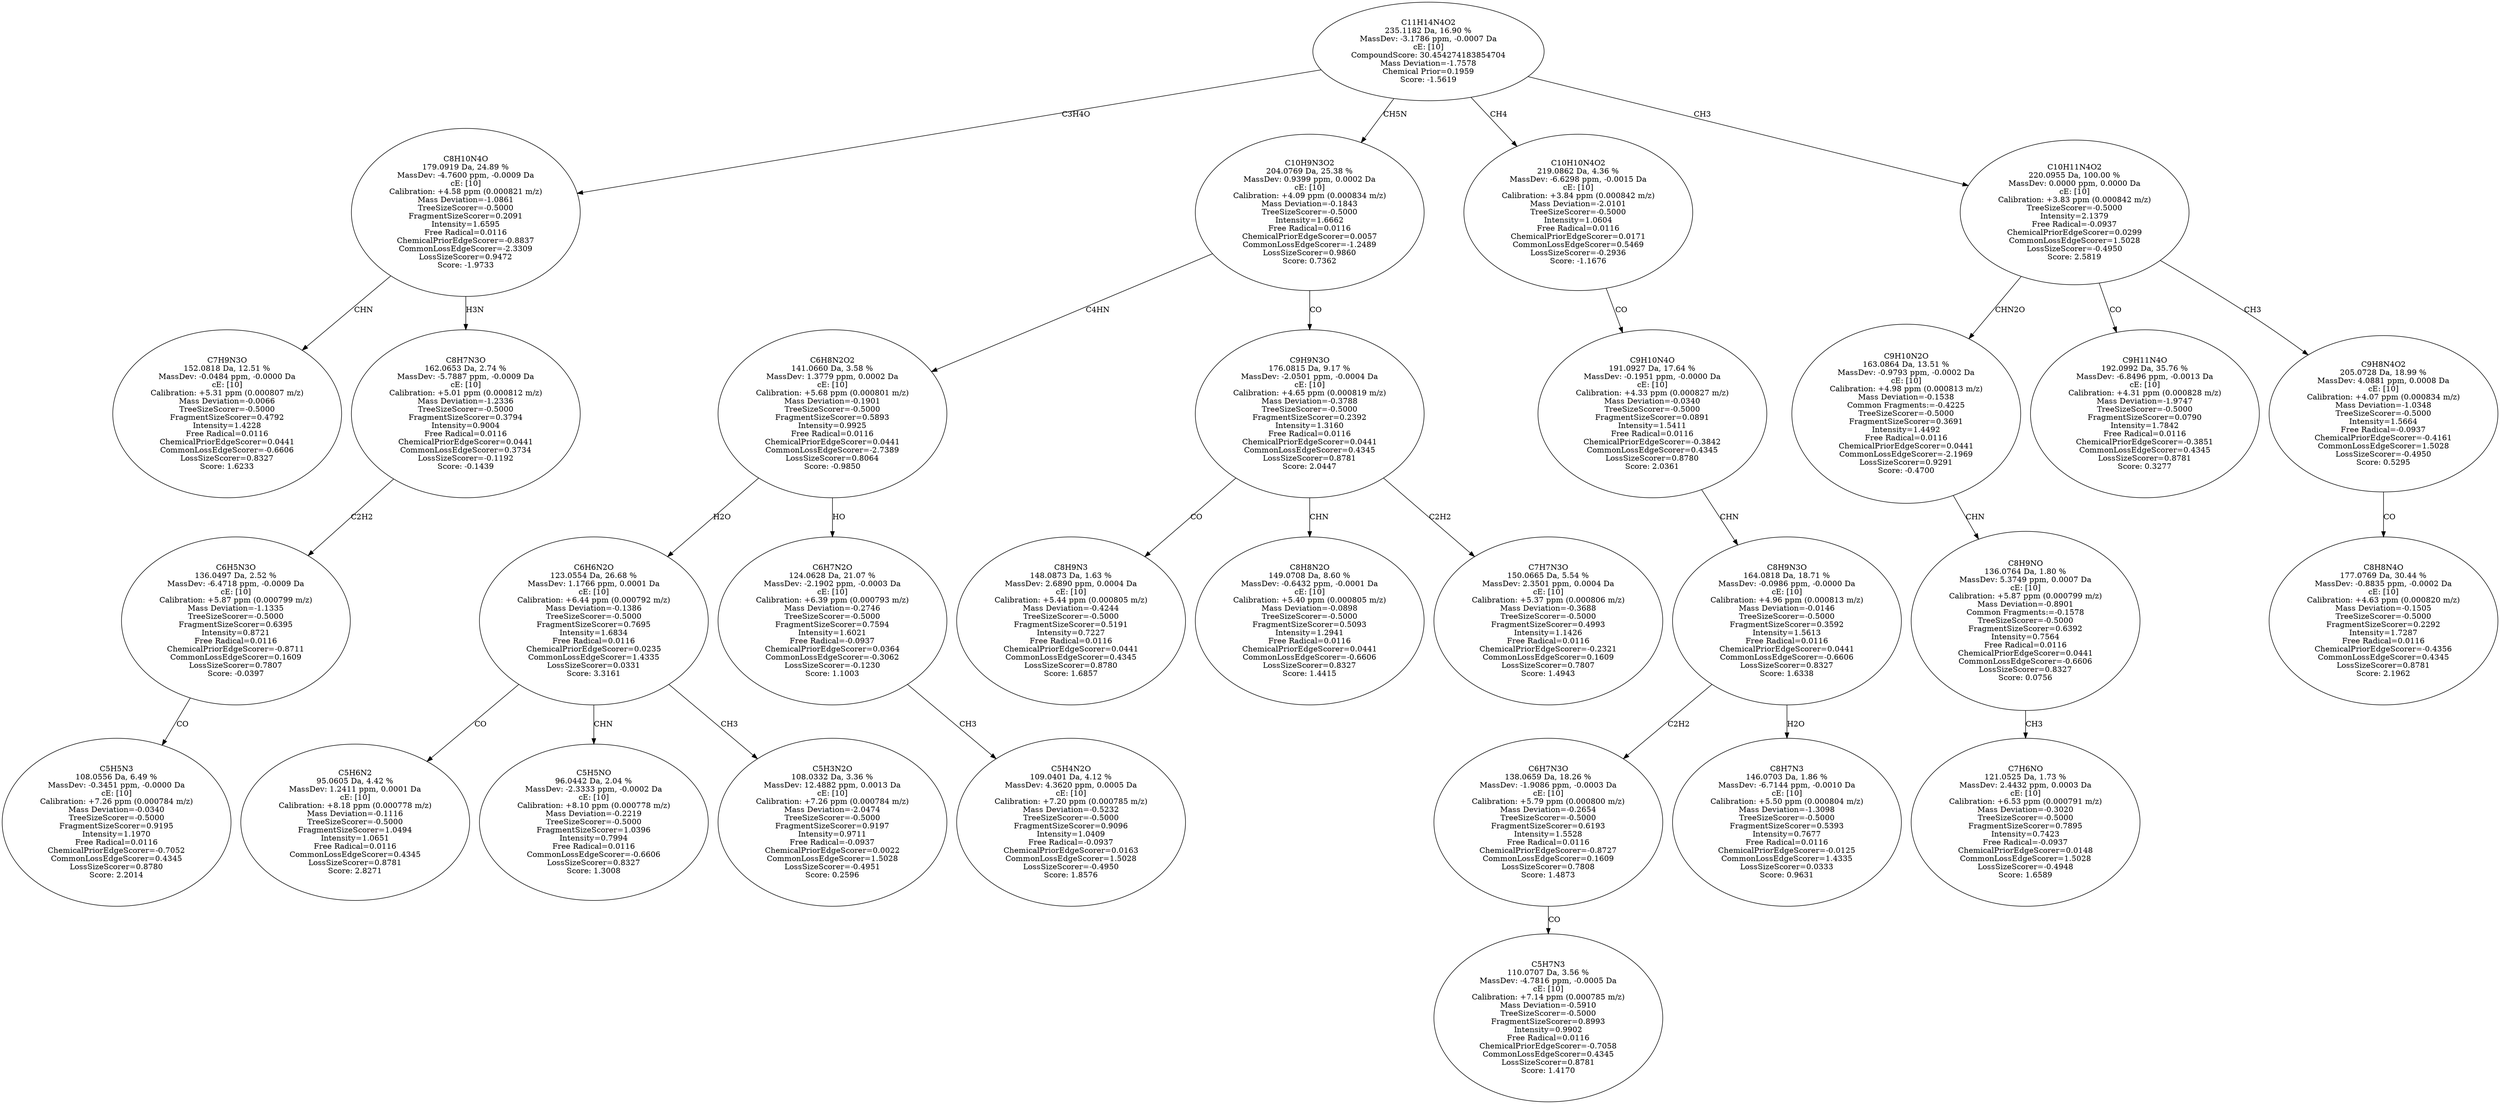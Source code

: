 strict digraph {
v1 [label="C7H9N3O\n152.0818 Da, 12.51 %\nMassDev: -0.0484 ppm, -0.0000 Da\ncE: [10]\nCalibration: +5.31 ppm (0.000807 m/z)\nMass Deviation=-0.0066\nTreeSizeScorer=-0.5000\nFragmentSizeScorer=0.4792\nIntensity=1.4228\nFree Radical=0.0116\nChemicalPriorEdgeScorer=0.0441\nCommonLossEdgeScorer=-0.6606\nLossSizeScorer=0.8327\nScore: 1.6233"];
v2 [label="C5H5N3\n108.0556 Da, 6.49 %\nMassDev: -0.3451 ppm, -0.0000 Da\ncE: [10]\nCalibration: +7.26 ppm (0.000784 m/z)\nMass Deviation=-0.0340\nTreeSizeScorer=-0.5000\nFragmentSizeScorer=0.9195\nIntensity=1.1970\nFree Radical=0.0116\nChemicalPriorEdgeScorer=-0.7052\nCommonLossEdgeScorer=0.4345\nLossSizeScorer=0.8780\nScore: 2.2014"];
v3 [label="C6H5N3O\n136.0497 Da, 2.52 %\nMassDev: -6.4718 ppm, -0.0009 Da\ncE: [10]\nCalibration: +5.87 ppm (0.000799 m/z)\nMass Deviation=-1.1335\nTreeSizeScorer=-0.5000\nFragmentSizeScorer=0.6395\nIntensity=0.8721\nFree Radical=0.0116\nChemicalPriorEdgeScorer=-0.8711\nCommonLossEdgeScorer=0.1609\nLossSizeScorer=0.7807\nScore: -0.0397"];
v4 [label="C8H7N3O\n162.0653 Da, 2.74 %\nMassDev: -5.7887 ppm, -0.0009 Da\ncE: [10]\nCalibration: +5.01 ppm (0.000812 m/z)\nMass Deviation=-1.2336\nTreeSizeScorer=-0.5000\nFragmentSizeScorer=0.3794\nIntensity=0.9004\nFree Radical=0.0116\nChemicalPriorEdgeScorer=0.0441\nCommonLossEdgeScorer=0.3734\nLossSizeScorer=-0.1192\nScore: -0.1439"];
v5 [label="C8H10N4O\n179.0919 Da, 24.89 %\nMassDev: -4.7600 ppm, -0.0009 Da\ncE: [10]\nCalibration: +4.58 ppm (0.000821 m/z)\nMass Deviation=-1.0861\nTreeSizeScorer=-0.5000\nFragmentSizeScorer=0.2091\nIntensity=1.6595\nFree Radical=0.0116\nChemicalPriorEdgeScorer=-0.8837\nCommonLossEdgeScorer=-2.3309\nLossSizeScorer=0.9472\nScore: -1.9733"];
v6 [label="C5H6N2\n95.0605 Da, 4.42 %\nMassDev: 1.2411 ppm, 0.0001 Da\ncE: [10]\nCalibration: +8.18 ppm (0.000778 m/z)\nMass Deviation=-0.1116\nTreeSizeScorer=-0.5000\nFragmentSizeScorer=1.0494\nIntensity=1.0651\nFree Radical=0.0116\nCommonLossEdgeScorer=0.4345\nLossSizeScorer=0.8781\nScore: 2.8271"];
v7 [label="C5H5NO\n96.0442 Da, 2.04 %\nMassDev: -2.3333 ppm, -0.0002 Da\ncE: [10]\nCalibration: +8.10 ppm (0.000778 m/z)\nMass Deviation=-0.2219\nTreeSizeScorer=-0.5000\nFragmentSizeScorer=1.0396\nIntensity=0.7994\nFree Radical=0.0116\nCommonLossEdgeScorer=-0.6606\nLossSizeScorer=0.8327\nScore: 1.3008"];
v8 [label="C5H3N2O\n108.0332 Da, 3.36 %\nMassDev: 12.4882 ppm, 0.0013 Da\ncE: [10]\nCalibration: +7.26 ppm (0.000784 m/z)\nMass Deviation=-2.0474\nTreeSizeScorer=-0.5000\nFragmentSizeScorer=0.9197\nIntensity=0.9711\nFree Radical=-0.0937\nChemicalPriorEdgeScorer=0.0022\nCommonLossEdgeScorer=1.5028\nLossSizeScorer=-0.4951\nScore: 0.2596"];
v9 [label="C6H6N2O\n123.0554 Da, 26.68 %\nMassDev: 1.1766 ppm, 0.0001 Da\ncE: [10]\nCalibration: +6.44 ppm (0.000792 m/z)\nMass Deviation=-0.1386\nTreeSizeScorer=-0.5000\nFragmentSizeScorer=0.7695\nIntensity=1.6834\nFree Radical=0.0116\nChemicalPriorEdgeScorer=0.0235\nCommonLossEdgeScorer=1.4335\nLossSizeScorer=0.0331\nScore: 3.3161"];
v10 [label="C5H4N2O\n109.0401 Da, 4.12 %\nMassDev: 4.3620 ppm, 0.0005 Da\ncE: [10]\nCalibration: +7.20 ppm (0.000785 m/z)\nMass Deviation=-0.5232\nTreeSizeScorer=-0.5000\nFragmentSizeScorer=0.9096\nIntensity=1.0409\nFree Radical=-0.0937\nChemicalPriorEdgeScorer=0.0163\nCommonLossEdgeScorer=1.5028\nLossSizeScorer=-0.4950\nScore: 1.8576"];
v11 [label="C6H7N2O\n124.0628 Da, 21.07 %\nMassDev: -2.1902 ppm, -0.0003 Da\ncE: [10]\nCalibration: +6.39 ppm (0.000793 m/z)\nMass Deviation=-0.2746\nTreeSizeScorer=-0.5000\nFragmentSizeScorer=0.7594\nIntensity=1.6021\nFree Radical=-0.0937\nChemicalPriorEdgeScorer=0.0364\nCommonLossEdgeScorer=-0.3062\nLossSizeScorer=-0.1230\nScore: 1.1003"];
v12 [label="C6H8N2O2\n141.0660 Da, 3.58 %\nMassDev: 1.3779 ppm, 0.0002 Da\ncE: [10]\nCalibration: +5.68 ppm (0.000801 m/z)\nMass Deviation=-0.1901\nTreeSizeScorer=-0.5000\nFragmentSizeScorer=0.5893\nIntensity=0.9925\nFree Radical=0.0116\nChemicalPriorEdgeScorer=0.0441\nCommonLossEdgeScorer=-2.7389\nLossSizeScorer=0.8064\nScore: -0.9850"];
v13 [label="C8H9N3\n148.0873 Da, 1.63 %\nMassDev: 2.6890 ppm, 0.0004 Da\ncE: [10]\nCalibration: +5.44 ppm (0.000805 m/z)\nMass Deviation=-0.4244\nTreeSizeScorer=-0.5000\nFragmentSizeScorer=0.5191\nIntensity=0.7227\nFree Radical=0.0116\nChemicalPriorEdgeScorer=0.0441\nCommonLossEdgeScorer=0.4345\nLossSizeScorer=0.8780\nScore: 1.6857"];
v14 [label="C8H8N2O\n149.0708 Da, 8.60 %\nMassDev: -0.6432 ppm, -0.0001 Da\ncE: [10]\nCalibration: +5.40 ppm (0.000805 m/z)\nMass Deviation=-0.0898\nTreeSizeScorer=-0.5000\nFragmentSizeScorer=0.5093\nIntensity=1.2941\nFree Radical=0.0116\nChemicalPriorEdgeScorer=0.0441\nCommonLossEdgeScorer=-0.6606\nLossSizeScorer=0.8327\nScore: 1.4415"];
v15 [label="C7H7N3O\n150.0665 Da, 5.54 %\nMassDev: 2.3501 ppm, 0.0004 Da\ncE: [10]\nCalibration: +5.37 ppm (0.000806 m/z)\nMass Deviation=-0.3688\nTreeSizeScorer=-0.5000\nFragmentSizeScorer=0.4993\nIntensity=1.1426\nFree Radical=0.0116\nChemicalPriorEdgeScorer=-0.2321\nCommonLossEdgeScorer=0.1609\nLossSizeScorer=0.7807\nScore: 1.4943"];
v16 [label="C9H9N3O\n176.0815 Da, 9.17 %\nMassDev: -2.0501 ppm, -0.0004 Da\ncE: [10]\nCalibration: +4.65 ppm (0.000819 m/z)\nMass Deviation=-0.3788\nTreeSizeScorer=-0.5000\nFragmentSizeScorer=0.2392\nIntensity=1.3160\nFree Radical=0.0116\nChemicalPriorEdgeScorer=0.0441\nCommonLossEdgeScorer=0.4345\nLossSizeScorer=0.8781\nScore: 2.0447"];
v17 [label="C10H9N3O2\n204.0769 Da, 25.38 %\nMassDev: 0.9399 ppm, 0.0002 Da\ncE: [10]\nCalibration: +4.09 ppm (0.000834 m/z)\nMass Deviation=-0.1843\nTreeSizeScorer=-0.5000\nIntensity=1.6662\nFree Radical=0.0116\nChemicalPriorEdgeScorer=0.0057\nCommonLossEdgeScorer=-1.2489\nLossSizeScorer=0.9860\nScore: 0.7362"];
v18 [label="C5H7N3\n110.0707 Da, 3.56 %\nMassDev: -4.7816 ppm, -0.0005 Da\ncE: [10]\nCalibration: +7.14 ppm (0.000785 m/z)\nMass Deviation=-0.5910\nTreeSizeScorer=-0.5000\nFragmentSizeScorer=0.8993\nIntensity=0.9902\nFree Radical=0.0116\nChemicalPriorEdgeScorer=-0.7058\nCommonLossEdgeScorer=0.4345\nLossSizeScorer=0.8781\nScore: 1.4170"];
v19 [label="C6H7N3O\n138.0659 Da, 18.26 %\nMassDev: -1.9086 ppm, -0.0003 Da\ncE: [10]\nCalibration: +5.79 ppm (0.000800 m/z)\nMass Deviation=-0.2654\nTreeSizeScorer=-0.5000\nFragmentSizeScorer=0.6193\nIntensity=1.5528\nFree Radical=0.0116\nChemicalPriorEdgeScorer=-0.8727\nCommonLossEdgeScorer=0.1609\nLossSizeScorer=0.7808\nScore: 1.4873"];
v20 [label="C8H7N3\n146.0703 Da, 1.86 %\nMassDev: -6.7144 ppm, -0.0010 Da\ncE: [10]\nCalibration: +5.50 ppm (0.000804 m/z)\nMass Deviation=-1.3098\nTreeSizeScorer=-0.5000\nFragmentSizeScorer=0.5393\nIntensity=0.7677\nFree Radical=0.0116\nChemicalPriorEdgeScorer=-0.0125\nCommonLossEdgeScorer=1.4335\nLossSizeScorer=0.0333\nScore: 0.9631"];
v21 [label="C8H9N3O\n164.0818 Da, 18.71 %\nMassDev: -0.0986 ppm, -0.0000 Da\ncE: [10]\nCalibration: +4.96 ppm (0.000813 m/z)\nMass Deviation=-0.0146\nTreeSizeScorer=-0.5000\nFragmentSizeScorer=0.3592\nIntensity=1.5613\nFree Radical=0.0116\nChemicalPriorEdgeScorer=0.0441\nCommonLossEdgeScorer=-0.6606\nLossSizeScorer=0.8327\nScore: 1.6338"];
v22 [label="C9H10N4O\n191.0927 Da, 17.64 %\nMassDev: -0.1951 ppm, -0.0000 Da\ncE: [10]\nCalibration: +4.33 ppm (0.000827 m/z)\nMass Deviation=-0.0340\nTreeSizeScorer=-0.5000\nFragmentSizeScorer=0.0891\nIntensity=1.5411\nFree Radical=0.0116\nChemicalPriorEdgeScorer=-0.3842\nCommonLossEdgeScorer=0.4345\nLossSizeScorer=0.8780\nScore: 2.0361"];
v23 [label="C10H10N4O2\n219.0862 Da, 4.36 %\nMassDev: -6.6298 ppm, -0.0015 Da\ncE: [10]\nCalibration: +3.84 ppm (0.000842 m/z)\nMass Deviation=-2.0101\nTreeSizeScorer=-0.5000\nIntensity=1.0604\nFree Radical=0.0116\nChemicalPriorEdgeScorer=0.0171\nCommonLossEdgeScorer=0.5469\nLossSizeScorer=-0.2936\nScore: -1.1676"];
v24 [label="C7H6NO\n121.0525 Da, 1.73 %\nMassDev: 2.4432 ppm, 0.0003 Da\ncE: [10]\nCalibration: +6.53 ppm (0.000791 m/z)\nMass Deviation=-0.3020\nTreeSizeScorer=-0.5000\nFragmentSizeScorer=0.7895\nIntensity=0.7423\nFree Radical=-0.0937\nChemicalPriorEdgeScorer=0.0148\nCommonLossEdgeScorer=1.5028\nLossSizeScorer=-0.4948\nScore: 1.6589"];
v25 [label="C8H9NO\n136.0764 Da, 1.80 %\nMassDev: 5.3749 ppm, 0.0007 Da\ncE: [10]\nCalibration: +5.87 ppm (0.000799 m/z)\nMass Deviation=-0.8901\nCommon Fragments:=-0.1578\nTreeSizeScorer=-0.5000\nFragmentSizeScorer=0.6392\nIntensity=0.7564\nFree Radical=0.0116\nChemicalPriorEdgeScorer=0.0441\nCommonLossEdgeScorer=-0.6606\nLossSizeScorer=0.8327\nScore: 0.0756"];
v26 [label="C9H10N2O\n163.0864 Da, 13.51 %\nMassDev: -0.9793 ppm, -0.0002 Da\ncE: [10]\nCalibration: +4.98 ppm (0.000813 m/z)\nMass Deviation=-0.1538\nCommon Fragments:=-0.4225\nTreeSizeScorer=-0.5000\nFragmentSizeScorer=0.3691\nIntensity=1.4492\nFree Radical=0.0116\nChemicalPriorEdgeScorer=0.0441\nCommonLossEdgeScorer=-2.1969\nLossSizeScorer=0.9291\nScore: -0.4700"];
v27 [label="C9H11N4O\n192.0992 Da, 35.76 %\nMassDev: -6.8496 ppm, -0.0013 Da\ncE: [10]\nCalibration: +4.31 ppm (0.000828 m/z)\nMass Deviation=-1.9747\nTreeSizeScorer=-0.5000\nFragmentSizeScorer=0.0790\nIntensity=1.7842\nFree Radical=0.0116\nChemicalPriorEdgeScorer=-0.3851\nCommonLossEdgeScorer=0.4345\nLossSizeScorer=0.8781\nScore: 0.3277"];
v28 [label="C8H8N4O\n177.0769 Da, 30.44 %\nMassDev: -0.8835 ppm, -0.0002 Da\ncE: [10]\nCalibration: +4.63 ppm (0.000820 m/z)\nMass Deviation=-0.1505\nTreeSizeScorer=-0.5000\nFragmentSizeScorer=0.2292\nIntensity=1.7287\nFree Radical=0.0116\nChemicalPriorEdgeScorer=-0.4356\nCommonLossEdgeScorer=0.4345\nLossSizeScorer=0.8781\nScore: 2.1962"];
v29 [label="C9H8N4O2\n205.0728 Da, 18.99 %\nMassDev: 4.0881 ppm, 0.0008 Da\ncE: [10]\nCalibration: +4.07 ppm (0.000834 m/z)\nMass Deviation=-1.0348\nTreeSizeScorer=-0.5000\nIntensity=1.5664\nFree Radical=-0.0937\nChemicalPriorEdgeScorer=-0.4161\nCommonLossEdgeScorer=1.5028\nLossSizeScorer=-0.4950\nScore: 0.5295"];
v30 [label="C10H11N4O2\n220.0955 Da, 100.00 %\nMassDev: 0.0000 ppm, 0.0000 Da\ncE: [10]\nCalibration: +3.83 ppm (0.000842 m/z)\nTreeSizeScorer=-0.5000\nIntensity=2.1379\nFree Radical=-0.0937\nChemicalPriorEdgeScorer=0.0299\nCommonLossEdgeScorer=1.5028\nLossSizeScorer=-0.4950\nScore: 2.5819"];
v31 [label="C11H14N4O2\n235.1182 Da, 16.90 %\nMassDev: -3.1786 ppm, -0.0007 Da\ncE: [10]\nCompoundScore: 30.454274183854704\nMass Deviation=-1.7578\nChemical Prior=0.1959\nScore: -1.5619"];
v5 -> v1 [label="CHN"];
v3 -> v2 [label="CO"];
v4 -> v3 [label="C2H2"];
v5 -> v4 [label="H3N"];
v31 -> v5 [label="C3H4O"];
v9 -> v6 [label="CO"];
v9 -> v7 [label="CHN"];
v9 -> v8 [label="CH3"];
v12 -> v9 [label="H2O"];
v11 -> v10 [label="CH3"];
v12 -> v11 [label="HO"];
v17 -> v12 [label="C4HN"];
v16 -> v13 [label="CO"];
v16 -> v14 [label="CHN"];
v16 -> v15 [label="C2H2"];
v17 -> v16 [label="CO"];
v31 -> v17 [label="CH5N"];
v19 -> v18 [label="CO"];
v21 -> v19 [label="C2H2"];
v21 -> v20 [label="H2O"];
v22 -> v21 [label="CHN"];
v23 -> v22 [label="CO"];
v31 -> v23 [label="CH4"];
v25 -> v24 [label="CH3"];
v26 -> v25 [label="CHN"];
v30 -> v26 [label="CHN2O"];
v30 -> v27 [label="CO"];
v29 -> v28 [label="CO"];
v30 -> v29 [label="CH3"];
v31 -> v30 [label="CH3"];
}